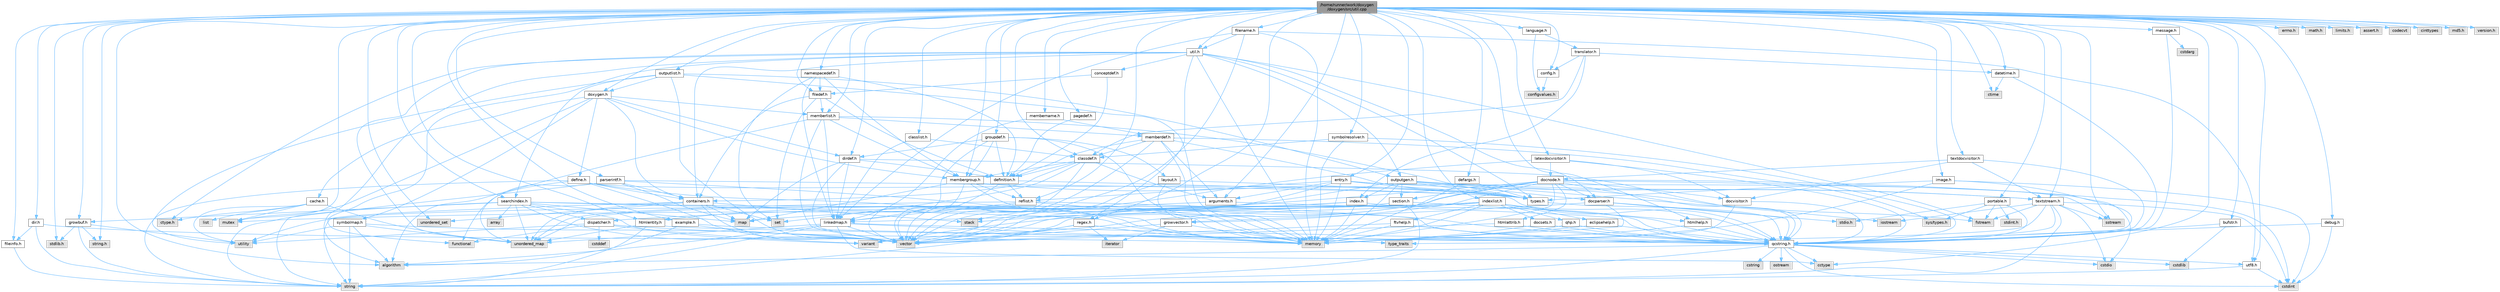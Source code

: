 digraph "/home/runner/work/doxygen/doxygen/src/util.cpp"
{
 // INTERACTIVE_SVG=YES
 // LATEX_PDF_SIZE
  bgcolor="transparent";
  edge [fontname=Helvetica,fontsize=10,labelfontname=Helvetica,labelfontsize=10];
  node [fontname=Helvetica,fontsize=10,shape=box,height=0.2,width=0.4];
  Node1 [label="/home/runner/work/doxygen\l/doxygen/src/util.cpp",height=0.2,width=0.4,color="gray40", fillcolor="grey60", style="filled", fontcolor="black",tooltip=" "];
  Node1 -> Node2 [color="steelblue1",style="solid"];
  Node2 [label="stdlib.h",height=0.2,width=0.4,color="grey60", fillcolor="#E0E0E0", style="filled",tooltip=" "];
  Node1 -> Node3 [color="steelblue1",style="solid"];
  Node3 [label="errno.h",height=0.2,width=0.4,color="grey60", fillcolor="#E0E0E0", style="filled",tooltip=" "];
  Node1 -> Node4 [color="steelblue1",style="solid"];
  Node4 [label="math.h",height=0.2,width=0.4,color="grey60", fillcolor="#E0E0E0", style="filled",tooltip=" "];
  Node1 -> Node5 [color="steelblue1",style="solid"];
  Node5 [label="limits.h",height=0.2,width=0.4,color="grey60", fillcolor="#E0E0E0", style="filled",tooltip=" "];
  Node1 -> Node6 [color="steelblue1",style="solid"];
  Node6 [label="string.h",height=0.2,width=0.4,color="grey60", fillcolor="#E0E0E0", style="filled",tooltip=" "];
  Node1 -> Node7 [color="steelblue1",style="solid"];
  Node7 [label="assert.h",height=0.2,width=0.4,color="grey60", fillcolor="#E0E0E0", style="filled",tooltip=" "];
  Node1 -> Node8 [color="steelblue1",style="solid"];
  Node8 [label="mutex",height=0.2,width=0.4,color="grey60", fillcolor="#E0E0E0", style="filled",tooltip=" "];
  Node1 -> Node9 [color="steelblue1",style="solid"];
  Node9 [label="unordered_set",height=0.2,width=0.4,color="grey60", fillcolor="#E0E0E0", style="filled",tooltip=" "];
  Node1 -> Node10 [color="steelblue1",style="solid"];
  Node10 [label="codecvt",height=0.2,width=0.4,color="grey60", fillcolor="#E0E0E0", style="filled",tooltip=" "];
  Node1 -> Node11 [color="steelblue1",style="solid"];
  Node11 [label="algorithm",height=0.2,width=0.4,color="grey60", fillcolor="#E0E0E0", style="filled",tooltip=" "];
  Node1 -> Node12 [color="steelblue1",style="solid"];
  Node12 [label="ctime",height=0.2,width=0.4,color="grey60", fillcolor="#E0E0E0", style="filled",tooltip=" "];
  Node1 -> Node13 [color="steelblue1",style="solid"];
  Node13 [label="cctype",height=0.2,width=0.4,color="grey60", fillcolor="#E0E0E0", style="filled",tooltip=" "];
  Node1 -> Node14 [color="steelblue1",style="solid"];
  Node14 [label="cinttypes",height=0.2,width=0.4,color="grey60", fillcolor="#E0E0E0", style="filled",tooltip=" "];
  Node1 -> Node15 [color="steelblue1",style="solid"];
  Node15 [label="sstream",height=0.2,width=0.4,color="grey60", fillcolor="#E0E0E0", style="filled",tooltip=" "];
  Node1 -> Node16 [color="steelblue1",style="solid"];
  Node16 [label="md5.h",height=0.2,width=0.4,color="grey60", fillcolor="#E0E0E0", style="filled",tooltip=" "];
  Node1 -> Node17 [color="steelblue1",style="solid"];
  Node17 [label="regex.h",height=0.2,width=0.4,color="grey40", fillcolor="white", style="filled",URL="$d1/d21/regex_8h.html",tooltip=" "];
  Node17 -> Node18 [color="steelblue1",style="solid"];
  Node18 [label="memory",height=0.2,width=0.4,color="grey60", fillcolor="#E0E0E0", style="filled",tooltip=" "];
  Node17 -> Node19 [color="steelblue1",style="solid"];
  Node19 [label="string",height=0.2,width=0.4,color="grey60", fillcolor="#E0E0E0", style="filled",tooltip=" "];
  Node17 -> Node20 [color="steelblue1",style="solid"];
  Node20 [label="vector",height=0.2,width=0.4,color="grey60", fillcolor="#E0E0E0", style="filled",tooltip=" "];
  Node17 -> Node21 [color="steelblue1",style="solid"];
  Node21 [label="iterator",height=0.2,width=0.4,color="grey60", fillcolor="#E0E0E0", style="filled",tooltip=" "];
  Node1 -> Node22 [color="steelblue1",style="solid"];
  Node22 [label="util.h",height=0.2,width=0.4,color="grey40", fillcolor="white", style="filled",URL="$d8/d3c/util_8h.html",tooltip="A bunch of utility functions."];
  Node22 -> Node18 [color="steelblue1",style="solid"];
  Node22 -> Node23 [color="steelblue1",style="solid"];
  Node23 [label="unordered_map",height=0.2,width=0.4,color="grey60", fillcolor="#E0E0E0", style="filled",tooltip=" "];
  Node22 -> Node11 [color="steelblue1",style="solid"];
  Node22 -> Node24 [color="steelblue1",style="solid"];
  Node24 [label="functional",height=0.2,width=0.4,color="grey60", fillcolor="#E0E0E0", style="filled",tooltip=" "];
  Node22 -> Node25 [color="steelblue1",style="solid"];
  Node25 [label="fstream",height=0.2,width=0.4,color="grey60", fillcolor="#E0E0E0", style="filled",tooltip=" "];
  Node22 -> Node26 [color="steelblue1",style="solid"];
  Node26 [label="ctype.h",height=0.2,width=0.4,color="grey60", fillcolor="#E0E0E0", style="filled",tooltip=" "];
  Node22 -> Node27 [color="steelblue1",style="solid"];
  Node27 [label="types.h",height=0.2,width=0.4,color="grey40", fillcolor="white", style="filled",URL="$d9/d49/types_8h.html",tooltip="This file contains a number of basic enums and types."];
  Node27 -> Node28 [color="steelblue1",style="solid"];
  Node28 [label="qcstring.h",height=0.2,width=0.4,color="grey40", fillcolor="white", style="filled",URL="$d7/d5c/qcstring_8h.html",tooltip=" "];
  Node28 -> Node19 [color="steelblue1",style="solid"];
  Node28 -> Node11 [color="steelblue1",style="solid"];
  Node28 -> Node13 [color="steelblue1",style="solid"];
  Node28 -> Node29 [color="steelblue1",style="solid"];
  Node29 [label="cstring",height=0.2,width=0.4,color="grey60", fillcolor="#E0E0E0", style="filled",tooltip=" "];
  Node28 -> Node30 [color="steelblue1",style="solid"];
  Node30 [label="cstdio",height=0.2,width=0.4,color="grey60", fillcolor="#E0E0E0", style="filled",tooltip=" "];
  Node28 -> Node31 [color="steelblue1",style="solid"];
  Node31 [label="cstdlib",height=0.2,width=0.4,color="grey60", fillcolor="#E0E0E0", style="filled",tooltip=" "];
  Node28 -> Node32 [color="steelblue1",style="solid"];
  Node32 [label="cstdint",height=0.2,width=0.4,color="grey60", fillcolor="#E0E0E0", style="filled",tooltip=" "];
  Node28 -> Node33 [color="steelblue1",style="solid"];
  Node33 [label="ostream",height=0.2,width=0.4,color="grey60", fillcolor="#E0E0E0", style="filled",tooltip=" "];
  Node28 -> Node34 [color="steelblue1",style="solid"];
  Node34 [label="utf8.h",height=0.2,width=0.4,color="grey40", fillcolor="white", style="filled",URL="$db/d7c/utf8_8h.html",tooltip="Various UTF8 related helper functions."];
  Node34 -> Node32 [color="steelblue1",style="solid"];
  Node34 -> Node19 [color="steelblue1",style="solid"];
  Node22 -> Node35 [color="steelblue1",style="solid"];
  Node35 [label="docparser.h",height=0.2,width=0.4,color="grey40", fillcolor="white", style="filled",URL="$de/d9c/docparser_8h.html",tooltip=" "];
  Node35 -> Node36 [color="steelblue1",style="solid"];
  Node36 [label="stdio.h",height=0.2,width=0.4,color="grey60", fillcolor="#E0E0E0", style="filled",tooltip=" "];
  Node35 -> Node18 [color="steelblue1",style="solid"];
  Node35 -> Node28 [color="steelblue1",style="solid"];
  Node35 -> Node37 [color="steelblue1",style="solid"];
  Node37 [label="growvector.h",height=0.2,width=0.4,color="grey40", fillcolor="white", style="filled",URL="$d7/d50/growvector_8h.html",tooltip=" "];
  Node37 -> Node20 [color="steelblue1",style="solid"];
  Node37 -> Node18 [color="steelblue1",style="solid"];
  Node37 -> Node21 [color="steelblue1",style="solid"];
  Node22 -> Node38 [color="steelblue1",style="solid"];
  Node38 [label="containers.h",height=0.2,width=0.4,color="grey40", fillcolor="white", style="filled",URL="$d5/d75/containers_8h.html",tooltip=" "];
  Node38 -> Node20 [color="steelblue1",style="solid"];
  Node38 -> Node19 [color="steelblue1",style="solid"];
  Node38 -> Node39 [color="steelblue1",style="solid"];
  Node39 [label="set",height=0.2,width=0.4,color="grey60", fillcolor="#E0E0E0", style="filled",tooltip=" "];
  Node38 -> Node40 [color="steelblue1",style="solid"];
  Node40 [label="map",height=0.2,width=0.4,color="grey60", fillcolor="#E0E0E0", style="filled",tooltip=" "];
  Node38 -> Node9 [color="steelblue1",style="solid"];
  Node38 -> Node23 [color="steelblue1",style="solid"];
  Node38 -> Node41 [color="steelblue1",style="solid"];
  Node41 [label="stack",height=0.2,width=0.4,color="grey60", fillcolor="#E0E0E0", style="filled",tooltip=" "];
  Node22 -> Node42 [color="steelblue1",style="solid"];
  Node42 [label="outputgen.h",height=0.2,width=0.4,color="grey40", fillcolor="white", style="filled",URL="$df/d06/outputgen_8h.html",tooltip=" "];
  Node42 -> Node18 [color="steelblue1",style="solid"];
  Node42 -> Node41 [color="steelblue1",style="solid"];
  Node42 -> Node43 [color="steelblue1",style="solid"];
  Node43 [label="iostream",height=0.2,width=0.4,color="grey60", fillcolor="#E0E0E0", style="filled",tooltip=" "];
  Node42 -> Node25 [color="steelblue1",style="solid"];
  Node42 -> Node27 [color="steelblue1",style="solid"];
  Node42 -> Node44 [color="steelblue1",style="solid"];
  Node44 [label="index.h",height=0.2,width=0.4,color="grey40", fillcolor="white", style="filled",URL="$d1/db5/index_8h.html",tooltip=" "];
  Node44 -> Node18 [color="steelblue1",style="solid"];
  Node44 -> Node20 [color="steelblue1",style="solid"];
  Node44 -> Node40 [color="steelblue1",style="solid"];
  Node44 -> Node28 [color="steelblue1",style="solid"];
  Node42 -> Node45 [color="steelblue1",style="solid"];
  Node45 [label="section.h",height=0.2,width=0.4,color="grey40", fillcolor="white", style="filled",URL="$d1/d2a/section_8h.html",tooltip=" "];
  Node45 -> Node19 [color="steelblue1",style="solid"];
  Node45 -> Node23 [color="steelblue1",style="solid"];
  Node45 -> Node28 [color="steelblue1",style="solid"];
  Node45 -> Node46 [color="steelblue1",style="solid"];
  Node46 [label="linkedmap.h",height=0.2,width=0.4,color="grey40", fillcolor="white", style="filled",URL="$da/de1/linkedmap_8h.html",tooltip=" "];
  Node46 -> Node23 [color="steelblue1",style="solid"];
  Node46 -> Node20 [color="steelblue1",style="solid"];
  Node46 -> Node18 [color="steelblue1",style="solid"];
  Node46 -> Node19 [color="steelblue1",style="solid"];
  Node46 -> Node11 [color="steelblue1",style="solid"];
  Node46 -> Node13 [color="steelblue1",style="solid"];
  Node46 -> Node28 [color="steelblue1",style="solid"];
  Node42 -> Node47 [color="steelblue1",style="solid"];
  Node47 [label="textstream.h",height=0.2,width=0.4,color="grey40", fillcolor="white", style="filled",URL="$d4/d7d/textstream_8h.html",tooltip=" "];
  Node47 -> Node19 [color="steelblue1",style="solid"];
  Node47 -> Node43 [color="steelblue1",style="solid"];
  Node47 -> Node15 [color="steelblue1",style="solid"];
  Node47 -> Node32 [color="steelblue1",style="solid"];
  Node47 -> Node30 [color="steelblue1",style="solid"];
  Node47 -> Node25 [color="steelblue1",style="solid"];
  Node47 -> Node48 [color="steelblue1",style="solid"];
  Node48 [label="type_traits",height=0.2,width=0.4,color="grey60", fillcolor="#E0E0E0", style="filled",tooltip=" "];
  Node47 -> Node28 [color="steelblue1",style="solid"];
  Node42 -> Node35 [color="steelblue1",style="solid"];
  Node22 -> Node17 [color="steelblue1",style="solid"];
  Node22 -> Node49 [color="steelblue1",style="solid"];
  Node49 [label="conceptdef.h",height=0.2,width=0.4,color="grey40", fillcolor="white", style="filled",URL="$da/df1/conceptdef_8h.html",tooltip=" "];
  Node49 -> Node50 [color="steelblue1",style="solid"];
  Node50 [label="definition.h",height=0.2,width=0.4,color="grey40", fillcolor="white", style="filled",URL="$df/da1/definition_8h.html",tooltip=" "];
  Node50 -> Node20 [color="steelblue1",style="solid"];
  Node50 -> Node27 [color="steelblue1",style="solid"];
  Node50 -> Node51 [color="steelblue1",style="solid"];
  Node51 [label="reflist.h",height=0.2,width=0.4,color="grey40", fillcolor="white", style="filled",URL="$d1/d02/reflist_8h.html",tooltip=" "];
  Node51 -> Node20 [color="steelblue1",style="solid"];
  Node51 -> Node23 [color="steelblue1",style="solid"];
  Node51 -> Node18 [color="steelblue1",style="solid"];
  Node51 -> Node28 [color="steelblue1",style="solid"];
  Node51 -> Node46 [color="steelblue1",style="solid"];
  Node49 -> Node52 [color="steelblue1",style="solid"];
  Node52 [label="filedef.h",height=0.2,width=0.4,color="grey40", fillcolor="white", style="filled",URL="$d4/d3a/filedef_8h.html",tooltip=" "];
  Node52 -> Node39 [color="steelblue1",style="solid"];
  Node52 -> Node50 [color="steelblue1",style="solid"];
  Node52 -> Node53 [color="steelblue1",style="solid"];
  Node53 [label="memberlist.h",height=0.2,width=0.4,color="grey40", fillcolor="white", style="filled",URL="$dd/d78/memberlist_8h.html",tooltip=" "];
  Node53 -> Node20 [color="steelblue1",style="solid"];
  Node53 -> Node11 [color="steelblue1",style="solid"];
  Node53 -> Node54 [color="steelblue1",style="solid"];
  Node54 [label="memberdef.h",height=0.2,width=0.4,color="grey40", fillcolor="white", style="filled",URL="$d4/d46/memberdef_8h.html",tooltip=" "];
  Node54 -> Node20 [color="steelblue1",style="solid"];
  Node54 -> Node18 [color="steelblue1",style="solid"];
  Node54 -> Node55 [color="steelblue1",style="solid"];
  Node55 [label="sys/types.h",height=0.2,width=0.4,color="grey60", fillcolor="#E0E0E0", style="filled",tooltip=" "];
  Node54 -> Node27 [color="steelblue1",style="solid"];
  Node54 -> Node50 [color="steelblue1",style="solid"];
  Node54 -> Node56 [color="steelblue1",style="solid"];
  Node56 [label="arguments.h",height=0.2,width=0.4,color="grey40", fillcolor="white", style="filled",URL="$df/d9b/arguments_8h.html",tooltip=" "];
  Node56 -> Node20 [color="steelblue1",style="solid"];
  Node56 -> Node28 [color="steelblue1",style="solid"];
  Node54 -> Node57 [color="steelblue1",style="solid"];
  Node57 [label="classdef.h",height=0.2,width=0.4,color="grey40", fillcolor="white", style="filled",URL="$d1/da6/classdef_8h.html",tooltip=" "];
  Node57 -> Node20 [color="steelblue1",style="solid"];
  Node57 -> Node39 [color="steelblue1",style="solid"];
  Node57 -> Node38 [color="steelblue1",style="solid"];
  Node57 -> Node50 [color="steelblue1",style="solid"];
  Node57 -> Node56 [color="steelblue1",style="solid"];
  Node57 -> Node58 [color="steelblue1",style="solid"];
  Node58 [label="membergroup.h",height=0.2,width=0.4,color="grey40", fillcolor="white", style="filled",URL="$d9/d11/membergroup_8h.html",tooltip=" "];
  Node58 -> Node20 [color="steelblue1",style="solid"];
  Node58 -> Node40 [color="steelblue1",style="solid"];
  Node58 -> Node18 [color="steelblue1",style="solid"];
  Node58 -> Node27 [color="steelblue1",style="solid"];
  Node58 -> Node51 [color="steelblue1",style="solid"];
  Node53 -> Node46 [color="steelblue1",style="solid"];
  Node53 -> Node27 [color="steelblue1",style="solid"];
  Node53 -> Node58 [color="steelblue1",style="solid"];
  Node52 -> Node38 [color="steelblue1",style="solid"];
  Node1 -> Node59 [color="steelblue1",style="solid"];
  Node59 [label="message.h",height=0.2,width=0.4,color="grey40", fillcolor="white", style="filled",URL="$d2/d0d/message_8h.html",tooltip=" "];
  Node59 -> Node60 [color="steelblue1",style="solid"];
  Node60 [label="cstdarg",height=0.2,width=0.4,color="grey60", fillcolor="#E0E0E0", style="filled",tooltip=" "];
  Node59 -> Node28 [color="steelblue1",style="solid"];
  Node1 -> Node57 [color="steelblue1",style="solid"];
  Node1 -> Node52 [color="steelblue1",style="solid"];
  Node1 -> Node61 [color="steelblue1",style="solid"];
  Node61 [label="doxygen.h",height=0.2,width=0.4,color="grey40", fillcolor="white", style="filled",URL="$d1/da1/doxygen_8h.html",tooltip=" "];
  Node61 -> Node8 [color="steelblue1",style="solid"];
  Node61 -> Node38 [color="steelblue1",style="solid"];
  Node61 -> Node58 [color="steelblue1",style="solid"];
  Node61 -> Node62 [color="steelblue1",style="solid"];
  Node62 [label="dirdef.h",height=0.2,width=0.4,color="grey40", fillcolor="white", style="filled",URL="$d6/d15/dirdef_8h.html",tooltip=" "];
  Node62 -> Node20 [color="steelblue1",style="solid"];
  Node62 -> Node40 [color="steelblue1",style="solid"];
  Node62 -> Node28 [color="steelblue1",style="solid"];
  Node62 -> Node46 [color="steelblue1",style="solid"];
  Node62 -> Node50 [color="steelblue1",style="solid"];
  Node61 -> Node53 [color="steelblue1",style="solid"];
  Node61 -> Node63 [color="steelblue1",style="solid"];
  Node63 [label="define.h",height=0.2,width=0.4,color="grey40", fillcolor="white", style="filled",URL="$df/d67/define_8h.html",tooltip=" "];
  Node63 -> Node20 [color="steelblue1",style="solid"];
  Node63 -> Node18 [color="steelblue1",style="solid"];
  Node63 -> Node19 [color="steelblue1",style="solid"];
  Node63 -> Node23 [color="steelblue1",style="solid"];
  Node63 -> Node28 [color="steelblue1",style="solid"];
  Node63 -> Node38 [color="steelblue1",style="solid"];
  Node61 -> Node64 [color="steelblue1",style="solid"];
  Node64 [label="cache.h",height=0.2,width=0.4,color="grey40", fillcolor="white", style="filled",URL="$d3/d26/cache_8h.html",tooltip=" "];
  Node64 -> Node65 [color="steelblue1",style="solid"];
  Node65 [label="list",height=0.2,width=0.4,color="grey60", fillcolor="#E0E0E0", style="filled",tooltip=" "];
  Node64 -> Node23 [color="steelblue1",style="solid"];
  Node64 -> Node8 [color="steelblue1",style="solid"];
  Node64 -> Node66 [color="steelblue1",style="solid"];
  Node66 [label="utility",height=0.2,width=0.4,color="grey60", fillcolor="#E0E0E0", style="filled",tooltip=" "];
  Node64 -> Node26 [color="steelblue1",style="solid"];
  Node61 -> Node67 [color="steelblue1",style="solid"];
  Node67 [label="symbolmap.h",height=0.2,width=0.4,color="grey40", fillcolor="white", style="filled",URL="$d7/ddd/symbolmap_8h.html",tooltip=" "];
  Node67 -> Node11 [color="steelblue1",style="solid"];
  Node67 -> Node23 [color="steelblue1",style="solid"];
  Node67 -> Node20 [color="steelblue1",style="solid"];
  Node67 -> Node19 [color="steelblue1",style="solid"];
  Node67 -> Node66 [color="steelblue1",style="solid"];
  Node1 -> Node68 [color="steelblue1",style="solid"];
  Node68 [label="outputlist.h",height=0.2,width=0.4,color="grey40", fillcolor="white", style="filled",URL="$d2/db9/outputlist_8h.html",tooltip=" "];
  Node68 -> Node66 [color="steelblue1",style="solid"];
  Node68 -> Node20 [color="steelblue1",style="solid"];
  Node68 -> Node18 [color="steelblue1",style="solid"];
  Node68 -> Node42 [color="steelblue1",style="solid"];
  Node68 -> Node69 [color="steelblue1",style="solid"];
  Node69 [label="searchindex.h",height=0.2,width=0.4,color="grey40", fillcolor="white", style="filled",URL="$de/d07/searchindex_8h.html",tooltip="Web server based search engine."];
  Node69 -> Node18 [color="steelblue1",style="solid"];
  Node69 -> Node20 [color="steelblue1",style="solid"];
  Node69 -> Node40 [color="steelblue1",style="solid"];
  Node69 -> Node23 [color="steelblue1",style="solid"];
  Node69 -> Node19 [color="steelblue1",style="solid"];
  Node69 -> Node70 [color="steelblue1",style="solid"];
  Node70 [label="array",height=0.2,width=0.4,color="grey60", fillcolor="#E0E0E0", style="filled",tooltip=" "];
  Node69 -> Node71 [color="steelblue1",style="solid"];
  Node71 [label="variant",height=0.2,width=0.4,color="grey60", fillcolor="#E0E0E0", style="filled",tooltip=" "];
  Node69 -> Node28 [color="steelblue1",style="solid"];
  Node69 -> Node72 [color="steelblue1",style="solid"];
  Node72 [label="growbuf.h",height=0.2,width=0.4,color="grey40", fillcolor="white", style="filled",URL="$dd/d72/growbuf_8h.html",tooltip=" "];
  Node72 -> Node66 [color="steelblue1",style="solid"];
  Node72 -> Node2 [color="steelblue1",style="solid"];
  Node72 -> Node6 [color="steelblue1",style="solid"];
  Node72 -> Node19 [color="steelblue1",style="solid"];
  Node69 -> Node73 [color="steelblue1",style="solid"];
  Node73 [label="dispatcher.h",height=0.2,width=0.4,color="grey40", fillcolor="white", style="filled",URL="$da/d73/dispatcher_8h.html",tooltip=" "];
  Node73 -> Node74 [color="steelblue1",style="solid"];
  Node74 [label="cstddef",height=0.2,width=0.4,color="grey60", fillcolor="#E0E0E0", style="filled",tooltip=" "];
  Node73 -> Node66 [color="steelblue1",style="solid"];
  Node73 -> Node24 [color="steelblue1",style="solid"];
  Node73 -> Node71 [color="steelblue1",style="solid"];
  Node73 -> Node48 [color="steelblue1",style="solid"];
  Node68 -> Node61 [color="steelblue1",style="solid"];
  Node1 -> Node75 [color="steelblue1",style="solid"];
  Node75 [label="defargs.h",height=0.2,width=0.4,color="grey40", fillcolor="white", style="filled",URL="$d8/d65/defargs_8h.html",tooltip=" "];
  Node75 -> Node27 [color="steelblue1",style="solid"];
  Node75 -> Node18 [color="steelblue1",style="solid"];
  Node1 -> Node76 [color="steelblue1",style="solid"];
  Node76 [label="language.h",height=0.2,width=0.4,color="grey40", fillcolor="white", style="filled",URL="$d8/dce/language_8h.html",tooltip=" "];
  Node76 -> Node77 [color="steelblue1",style="solid"];
  Node77 [label="translator.h",height=0.2,width=0.4,color="grey40", fillcolor="white", style="filled",URL="$d9/df1/translator_8h.html",tooltip=" "];
  Node77 -> Node57 [color="steelblue1",style="solid"];
  Node77 -> Node78 [color="steelblue1",style="solid"];
  Node78 [label="config.h",height=0.2,width=0.4,color="grey40", fillcolor="white", style="filled",URL="$db/d16/config_8h.html",tooltip=" "];
  Node78 -> Node79 [color="steelblue1",style="solid"];
  Node79 [label="configvalues.h",height=0.2,width=0.4,color="grey60", fillcolor="#E0E0E0", style="filled",tooltip=" "];
  Node77 -> Node80 [color="steelblue1",style="solid"];
  Node80 [label="datetime.h",height=0.2,width=0.4,color="grey40", fillcolor="white", style="filled",URL="$de/d1b/datetime_8h.html",tooltip=" "];
  Node80 -> Node12 [color="steelblue1",style="solid"];
  Node80 -> Node28 [color="steelblue1",style="solid"];
  Node77 -> Node44 [color="steelblue1",style="solid"];
  Node76 -> Node79 [color="steelblue1",style="solid"];
  Node1 -> Node78 [color="steelblue1",style="solid"];
  Node1 -> Node81 [color="steelblue1",style="solid"];
  Node81 [label="htmlhelp.h",height=0.2,width=0.4,color="grey40", fillcolor="white", style="filled",URL="$d8/dc3/htmlhelp_8h.html",tooltip=" "];
  Node81 -> Node18 [color="steelblue1",style="solid"];
  Node81 -> Node28 [color="steelblue1",style="solid"];
  Node1 -> Node82 [color="steelblue1",style="solid"];
  Node82 [label="example.h",height=0.2,width=0.4,color="grey40", fillcolor="white", style="filled",URL="$df/d24/example_8h.html",tooltip=" "];
  Node82 -> Node11 [color="steelblue1",style="solid"];
  Node82 -> Node20 [color="steelblue1",style="solid"];
  Node82 -> Node28 [color="steelblue1",style="solid"];
  Node1 -> Node83 [color="steelblue1",style="solid"];
  Node83 [label="version.h",height=0.2,width=0.4,color="grey60", fillcolor="#E0E0E0", style="filled",tooltip=" "];
  Node1 -> Node84 [color="steelblue1",style="solid"];
  Node84 [label="groupdef.h",height=0.2,width=0.4,color="grey40", fillcolor="white", style="filled",URL="$d1/de6/groupdef_8h.html",tooltip=" "];
  Node84 -> Node18 [color="steelblue1",style="solid"];
  Node84 -> Node50 [color="steelblue1",style="solid"];
  Node84 -> Node62 [color="steelblue1",style="solid"];
  Node84 -> Node85 [color="steelblue1",style="solid"];
  Node85 [label="layout.h",height=0.2,width=0.4,color="grey40", fillcolor="white", style="filled",URL="$db/d51/layout_8h.html",tooltip=" "];
  Node85 -> Node18 [color="steelblue1",style="solid"];
  Node85 -> Node20 [color="steelblue1",style="solid"];
  Node85 -> Node27 [color="steelblue1",style="solid"];
  Node84 -> Node58 [color="steelblue1",style="solid"];
  Node84 -> Node46 [color="steelblue1",style="solid"];
  Node1 -> Node51 [color="steelblue1",style="solid"];
  Node1 -> Node86 [color="steelblue1",style="solid"];
  Node86 [label="pagedef.h",height=0.2,width=0.4,color="grey40", fillcolor="white", style="filled",URL="$dd/d66/pagedef_8h.html",tooltip=" "];
  Node86 -> Node50 [color="steelblue1",style="solid"];
  Node1 -> Node87 [color="steelblue1",style="solid"];
  Node87 [label="debug.h",height=0.2,width=0.4,color="grey40", fillcolor="white", style="filled",URL="$db/d16/debug_8h.html",tooltip=" "];
  Node87 -> Node32 [color="steelblue1",style="solid"];
  Node87 -> Node28 [color="steelblue1",style="solid"];
  Node1 -> Node69 [color="steelblue1",style="solid"];
  Node1 -> Node88 [color="steelblue1",style="solid"];
  Node88 [label="textdocvisitor.h",height=0.2,width=0.4,color="grey40", fillcolor="white", style="filled",URL="$dd/d66/textdocvisitor_8h.html",tooltip=" "];
  Node88 -> Node28 [color="steelblue1",style="solid"];
  Node88 -> Node89 [color="steelblue1",style="solid"];
  Node89 [label="docvisitor.h",height=0.2,width=0.4,color="grey40", fillcolor="white", style="filled",URL="$d2/d3c/docvisitor_8h.html",tooltip=" "];
  Node89 -> Node18 [color="steelblue1",style="solid"];
  Node89 -> Node28 [color="steelblue1",style="solid"];
  Node88 -> Node90 [color="steelblue1",style="solid"];
  Node90 [label="docnode.h",height=0.2,width=0.4,color="grey40", fillcolor="white", style="filled",URL="$de/d2b/docnode_8h.html",tooltip=" "];
  Node90 -> Node30 [color="steelblue1",style="solid"];
  Node90 -> Node32 [color="steelblue1",style="solid"];
  Node90 -> Node20 [color="steelblue1",style="solid"];
  Node90 -> Node18 [color="steelblue1",style="solid"];
  Node90 -> Node71 [color="steelblue1",style="solid"];
  Node90 -> Node28 [color="steelblue1",style="solid"];
  Node90 -> Node89 [color="steelblue1",style="solid"];
  Node90 -> Node35 [color="steelblue1",style="solid"];
  Node90 -> Node91 [color="steelblue1",style="solid"];
  Node91 [label="htmlattrib.h",height=0.2,width=0.4,color="grey40", fillcolor="white", style="filled",URL="$d0/d73/htmlattrib_8h.html",tooltip=" "];
  Node91 -> Node20 [color="steelblue1",style="solid"];
  Node91 -> Node28 [color="steelblue1",style="solid"];
  Node90 -> Node92 [color="steelblue1",style="solid"];
  Node92 [label="htmlentity.h",height=0.2,width=0.4,color="grey40", fillcolor="white", style="filled",URL="$db/dc6/htmlentity_8h.html",tooltip=" "];
  Node92 -> Node23 [color="steelblue1",style="solid"];
  Node92 -> Node19 [color="steelblue1",style="solid"];
  Node92 -> Node28 [color="steelblue1",style="solid"];
  Node90 -> Node37 [color="steelblue1",style="solid"];
  Node90 -> Node45 [color="steelblue1",style="solid"];
  Node88 -> Node47 [color="steelblue1",style="solid"];
  Node1 -> Node93 [color="steelblue1",style="solid"];
  Node93 [label="latexdocvisitor.h",height=0.2,width=0.4,color="grey40", fillcolor="white", style="filled",URL="$d8/d99/latexdocvisitor_8h.html",tooltip=" "];
  Node93 -> Node41 [color="steelblue1",style="solid"];
  Node93 -> Node28 [color="steelblue1",style="solid"];
  Node93 -> Node89 [color="steelblue1",style="solid"];
  Node93 -> Node90 [color="steelblue1",style="solid"];
  Node1 -> Node94 [color="steelblue1",style="solid"];
  Node94 [label="portable.h",height=0.2,width=0.4,color="grey40", fillcolor="white", style="filled",URL="$d2/de2/portable_8h.html",tooltip="Portable versions of functions that are platform dependent."];
  Node94 -> Node36 [color="steelblue1",style="solid"];
  Node94 -> Node55 [color="steelblue1",style="solid"];
  Node94 -> Node95 [color="steelblue1",style="solid"];
  Node95 [label="stdint.h",height=0.2,width=0.4,color="grey60", fillcolor="#E0E0E0", style="filled",tooltip=" "];
  Node94 -> Node25 [color="steelblue1",style="solid"];
  Node94 -> Node28 [color="steelblue1",style="solid"];
  Node1 -> Node96 [color="steelblue1",style="solid"];
  Node96 [label="parserintf.h",height=0.2,width=0.4,color="grey40", fillcolor="white", style="filled",URL="$da/d55/parserintf_8h.html",tooltip=" "];
  Node96 -> Node24 [color="steelblue1",style="solid"];
  Node96 -> Node18 [color="steelblue1",style="solid"];
  Node96 -> Node40 [color="steelblue1",style="solid"];
  Node96 -> Node19 [color="steelblue1",style="solid"];
  Node96 -> Node27 [color="steelblue1",style="solid"];
  Node96 -> Node38 [color="steelblue1",style="solid"];
  Node1 -> Node97 [color="steelblue1",style="solid"];
  Node97 [label="bufstr.h",height=0.2,width=0.4,color="grey40", fillcolor="white", style="filled",URL="$d4/de5/bufstr_8h.html",tooltip=" "];
  Node97 -> Node31 [color="steelblue1",style="solid"];
  Node97 -> Node28 [color="steelblue1",style="solid"];
  Node1 -> Node98 [color="steelblue1",style="solid"];
  Node98 [label="image.h",height=0.2,width=0.4,color="grey40", fillcolor="white", style="filled",URL="$d5/db2/image_8h.html",tooltip=" "];
  Node98 -> Node18 [color="steelblue1",style="solid"];
  Node98 -> Node32 [color="steelblue1",style="solid"];
  Node98 -> Node27 [color="steelblue1",style="solid"];
  Node98 -> Node28 [color="steelblue1",style="solid"];
  Node1 -> Node72 [color="steelblue1",style="solid"];
  Node1 -> Node99 [color="steelblue1",style="solid"];
  Node99 [label="entry.h",height=0.2,width=0.4,color="grey40", fillcolor="white", style="filled",URL="$d1/dc6/entry_8h.html",tooltip=" "];
  Node99 -> Node20 [color="steelblue1",style="solid"];
  Node99 -> Node18 [color="steelblue1",style="solid"];
  Node99 -> Node15 [color="steelblue1",style="solid"];
  Node99 -> Node27 [color="steelblue1",style="solid"];
  Node99 -> Node56 [color="steelblue1",style="solid"];
  Node99 -> Node51 [color="steelblue1",style="solid"];
  Node99 -> Node47 [color="steelblue1",style="solid"];
  Node1 -> Node56 [color="steelblue1",style="solid"];
  Node1 -> Node53 [color="steelblue1",style="solid"];
  Node1 -> Node100 [color="steelblue1",style="solid"];
  Node100 [label="classlist.h",height=0.2,width=0.4,color="grey40", fillcolor="white", style="filled",URL="$d2/df8/classlist_8h.html",tooltip=" "];
  Node100 -> Node46 [color="steelblue1",style="solid"];
  Node100 -> Node57 [color="steelblue1",style="solid"];
  Node1 -> Node101 [color="steelblue1",style="solid"];
  Node101 [label="namespacedef.h",height=0.2,width=0.4,color="grey40", fillcolor="white", style="filled",URL="$d7/d97/namespacedef_8h.html",tooltip=" "];
  Node101 -> Node39 [color="steelblue1",style="solid"];
  Node101 -> Node50 [color="steelblue1",style="solid"];
  Node101 -> Node52 [color="steelblue1",style="solid"];
  Node101 -> Node46 [color="steelblue1",style="solid"];
  Node101 -> Node58 [color="steelblue1",style="solid"];
  Node1 -> Node102 [color="steelblue1",style="solid"];
  Node102 [label="membername.h",height=0.2,width=0.4,color="grey40", fillcolor="white", style="filled",URL="$d7/dfc/membername_8h.html",tooltip=" "];
  Node102 -> Node54 [color="steelblue1",style="solid"];
  Node102 -> Node46 [color="steelblue1",style="solid"];
  Node1 -> Node103 [color="steelblue1",style="solid"];
  Node103 [label="filename.h",height=0.2,width=0.4,color="grey40", fillcolor="white", style="filled",URL="$dc/dd6/filename_8h.html",tooltip=" "];
  Node103 -> Node18 [color="steelblue1",style="solid"];
  Node103 -> Node20 [color="steelblue1",style="solid"];
  Node103 -> Node46 [color="steelblue1",style="solid"];
  Node103 -> Node34 [color="steelblue1",style="solid"];
  Node103 -> Node22 [color="steelblue1",style="solid"];
  Node1 -> Node58 [color="steelblue1",style="solid"];
  Node1 -> Node62 [color="steelblue1",style="solid"];
  Node1 -> Node92 [color="steelblue1",style="solid"];
  Node1 -> Node104 [color="steelblue1",style="solid"];
  Node104 [label="symbolresolver.h",height=0.2,width=0.4,color="grey40", fillcolor="white", style="filled",URL="$d9/db2/symbolresolver_8h.html",tooltip=" "];
  Node104 -> Node18 [color="steelblue1",style="solid"];
  Node104 -> Node28 [color="steelblue1",style="solid"];
  Node104 -> Node57 [color="steelblue1",style="solid"];
  Node1 -> Node105 [color="steelblue1",style="solid"];
  Node105 [label="fileinfo.h",height=0.2,width=0.4,color="grey40", fillcolor="white", style="filled",URL="$df/d45/fileinfo_8h.html",tooltip=" "];
  Node105 -> Node19 [color="steelblue1",style="solid"];
  Node1 -> Node106 [color="steelblue1",style="solid"];
  Node106 [label="dir.h",height=0.2,width=0.4,color="grey40", fillcolor="white", style="filled",URL="$df/d9c/dir_8h.html",tooltip=" "];
  Node106 -> Node19 [color="steelblue1",style="solid"];
  Node106 -> Node18 [color="steelblue1",style="solid"];
  Node106 -> Node105 [color="steelblue1",style="solid"];
  Node1 -> Node34 [color="steelblue1",style="solid"];
  Node1 -> Node47 [color="steelblue1",style="solid"];
  Node1 -> Node107 [color="steelblue1",style="solid"];
  Node107 [label="indexlist.h",height=0.2,width=0.4,color="grey40", fillcolor="white", style="filled",URL="$d5/d61/indexlist_8h.html",tooltip=" "];
  Node107 -> Node66 [color="steelblue1",style="solid"];
  Node107 -> Node20 [color="steelblue1",style="solid"];
  Node107 -> Node18 [color="steelblue1",style="solid"];
  Node107 -> Node8 [color="steelblue1",style="solid"];
  Node107 -> Node71 [color="steelblue1",style="solid"];
  Node107 -> Node28 [color="steelblue1",style="solid"];
  Node107 -> Node73 [color="steelblue1",style="solid"];
  Node107 -> Node108 [color="steelblue1",style="solid"];
  Node108 [label="docsets.h",height=0.2,width=0.4,color="grey40", fillcolor="white", style="filled",URL="$d1/db2/docsets_8h.html",tooltip=" "];
  Node108 -> Node18 [color="steelblue1",style="solid"];
  Node108 -> Node28 [color="steelblue1",style="solid"];
  Node107 -> Node109 [color="steelblue1",style="solid"];
  Node109 [label="eclipsehelp.h",height=0.2,width=0.4,color="grey40", fillcolor="white", style="filled",URL="$db/d9e/eclipsehelp_8h.html",tooltip=" "];
  Node109 -> Node18 [color="steelblue1",style="solid"];
  Node109 -> Node28 [color="steelblue1",style="solid"];
  Node107 -> Node110 [color="steelblue1",style="solid"];
  Node110 [label="ftvhelp.h",height=0.2,width=0.4,color="grey40", fillcolor="white", style="filled",URL="$d2/d4a/ftvhelp_8h.html",tooltip=" "];
  Node110 -> Node18 [color="steelblue1",style="solid"];
  Node110 -> Node20 [color="steelblue1",style="solid"];
  Node110 -> Node28 [color="steelblue1",style="solid"];
  Node107 -> Node81 [color="steelblue1",style="solid"];
  Node107 -> Node111 [color="steelblue1",style="solid"];
  Node111 [label="qhp.h",height=0.2,width=0.4,color="grey40", fillcolor="white", style="filled",URL="$dc/d20/qhp_8h.html",tooltip=" "];
  Node111 -> Node18 [color="steelblue1",style="solid"];
  Node111 -> Node28 [color="steelblue1",style="solid"];
  Node1 -> Node80 [color="steelblue1",style="solid"];
}
